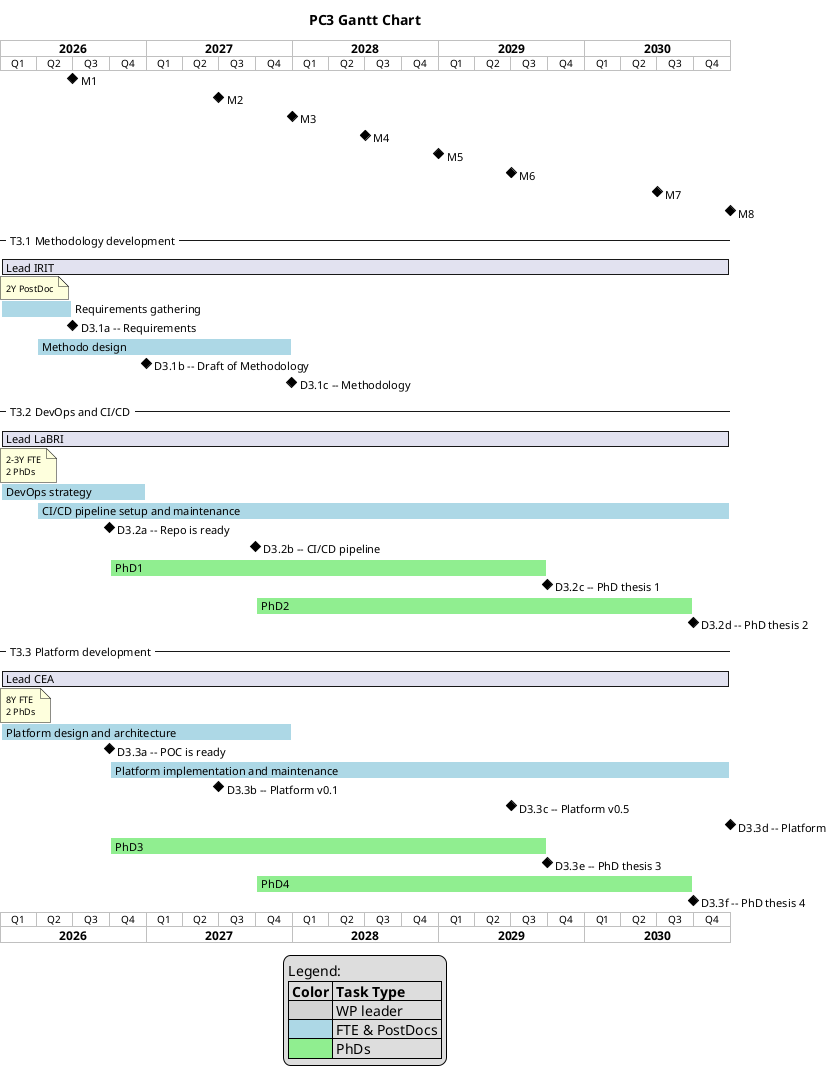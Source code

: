 @startgantt PC3GanttChart

title PC3 Gantt Chart

printscale quarterly
Project starts the 1st of January 2026
' Project ends the 31st of December 2029

' General Milestones
[M1] happens at 1st of July 2026
[M2] happens at 1st of July 2027
[M3] happens at 1st of January 2028
[M4] happens at 1st of July 2028
[M5] happens at 1st of January 2029
[M6] happens at 1st of July 2029
[M7] happens at 1st of July 2030
[M8] happens at 31st of December 2030



-- T3.1 Methodology development --
' PostDoc 2 ans
[Lead IRIT] requires 1825 days
note bottom
  2Y PostDoc
end note

[Requirements gathering] as [T3.1a] requires 182 days and is colored in LightBlue
[D3.1a -- Requirements] happens at [T3.1a]'s end

[Methodo design] as [T3.1b] requires 640 days and is colored in LightBlue
[T3.1b] starts 1st April 2026
[D3.1b -- Draft of Methodology ] happens 1st January 2027
[D3.1c -- Methodology] happens at [T3.1b]'s end

-- T3.2 DevOps and CI/CD --
' 1.5 FTE + 1.5 FTE
[Lead LaBRI] requires 1825 days
note bottom
  2-3Y FTE
  2 PhDs
end note


[DevOps strategy] as [T3.2a] requires 365 days and is colored in LightBlue
[T3.2a] starts 1st January 2026
[CI/CD pipeline setup and maintenance] as [T3.2b] is colored in LightBlue
[T3.2b] starts 1st April 2026
[T3.2b] ends 31st December 2030

[D3.2a -- Repo is ready] happens 1st October 2026
[D3.2b -- CI/CD pipeline] happens 1st October 2027

[PhD1] as [T3.2c] requires 1095 days and is colored in LightGreen
[T3.2c] starts 1st October 2026
[D3.2c -- PhD thesis 1] happens at [T3.2c]'s end

[PhD2] as [T3.2d] requires 1095 days and is colored in LightGreen
[T3.2d] starts 1st October 2027
[D3.2d -- PhD thesis 2] happens at [T3.2d]'s end

-- T3.3 Platform development --
' 2FTE 4 years
[Lead CEA] requires 1825 days
note bottom
  8Y FTE
  2 PhDs
end note

[Platform design and architecture] as [T3.3a] requires 730 days and is colored in LightBlue
[T3.3a] starts 1st January 2026
[D3.3a -- POC is ready] happens 1st October 2026

[Platform implementation and maintenance] as [T3.3b] is colored in LightBlue
[T3.3b] starts 1st October 2026
[T3.3b] ends 31st December 2030
[D3.3b -- Platform v0.1] happens 1st July 2027
[D3.3c -- Platform v0.5] happens 1st July 2029
[D3.3d -- Platform] happens at [T3.3b]'s end

[PhD3] as [T3.3c] requires 1095 days and is colored in LightGreen
[T3.3c] starts 1st October 2026
[D3.3e -- PhD thesis 3] happens at [T3.3c]'s end

[PhD4] as [T3.3d] requires 1095 days and is colored in LightGreen
[T3.3d] starts 1st October 2027
[D3.3f -- PhD thesis 4] happens at [T3.3d]'s end


' Legend
legend
Legend:
|= Color |= Task Type |
|<#lightgray> | WP leader |
|<#LightBlue>| FTE & PostDocs |
|<#LightGreen> | PhDs |
end legend

@endgantt
